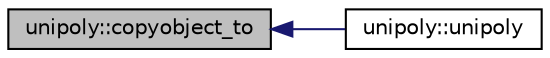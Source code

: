 digraph "unipoly::copyobject_to"
{
  edge [fontname="Helvetica",fontsize="10",labelfontname="Helvetica",labelfontsize="10"];
  node [fontname="Helvetica",fontsize="10",shape=record];
  rankdir="LR";
  Node336 [label="unipoly::copyobject_to",height=0.2,width=0.4,color="black", fillcolor="grey75", style="filled", fontcolor="black"];
  Node336 -> Node337 [dir="back",color="midnightblue",fontsize="10",style="solid",fontname="Helvetica"];
  Node337 [label="unipoly::unipoly",height=0.2,width=0.4,color="black", fillcolor="white", style="filled",URL="$d1/d89/classunipoly.html#ade3afe0b00b7ff45b9dbc5a15cacf59d"];
}
